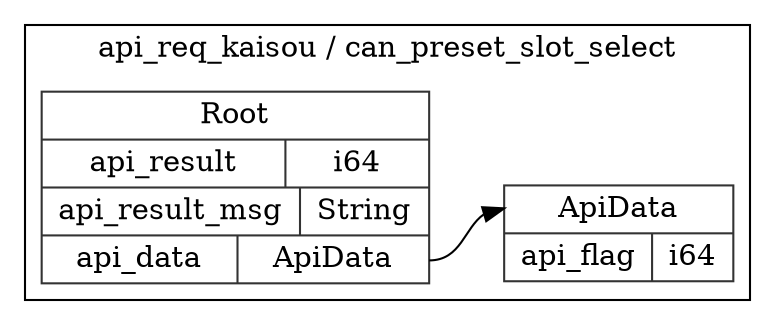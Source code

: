 digraph {
  rankdir=LR;
  subgraph cluster_0 {
    label="api_req_kaisou / can_preset_slot_select";
    node [style="filled", color=white, style="solid", color=gray20];
    api_req_kaisou__can_preset_slot_select__Root [label="<Root> Root  | { api_result | <api_result> i64 } | { api_result_msg | <api_result_msg> String } | { api_data | <api_data> ApiData }", shape=record];
    api_req_kaisou__can_preset_slot_select__ApiData;
    api_req_kaisou__can_preset_slot_select__Root:api_data:e -> api_req_kaisou__can_preset_slot_select__ApiData:ApiData:w;
    api_req_kaisou__can_preset_slot_select__ApiData [label="<ApiData> ApiData  | { api_flag | <api_flag> i64 }", shape=record];
  }
}
